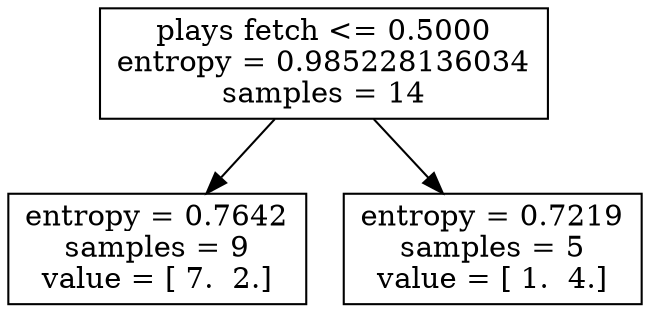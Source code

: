 digraph Tree {
0 [label="plays fetch <= 0.5000\nentropy = 0.985228136034\nsamples = 14", shape="box"] ;
1 [label="entropy = 0.7642\nsamples = 9\nvalue = [ 7.  2.]", shape="box"] ;
0 -> 1 ;
2 [label="entropy = 0.7219\nsamples = 5\nvalue = [ 1.  4.]", shape="box"] ;
0 -> 2 ;
}